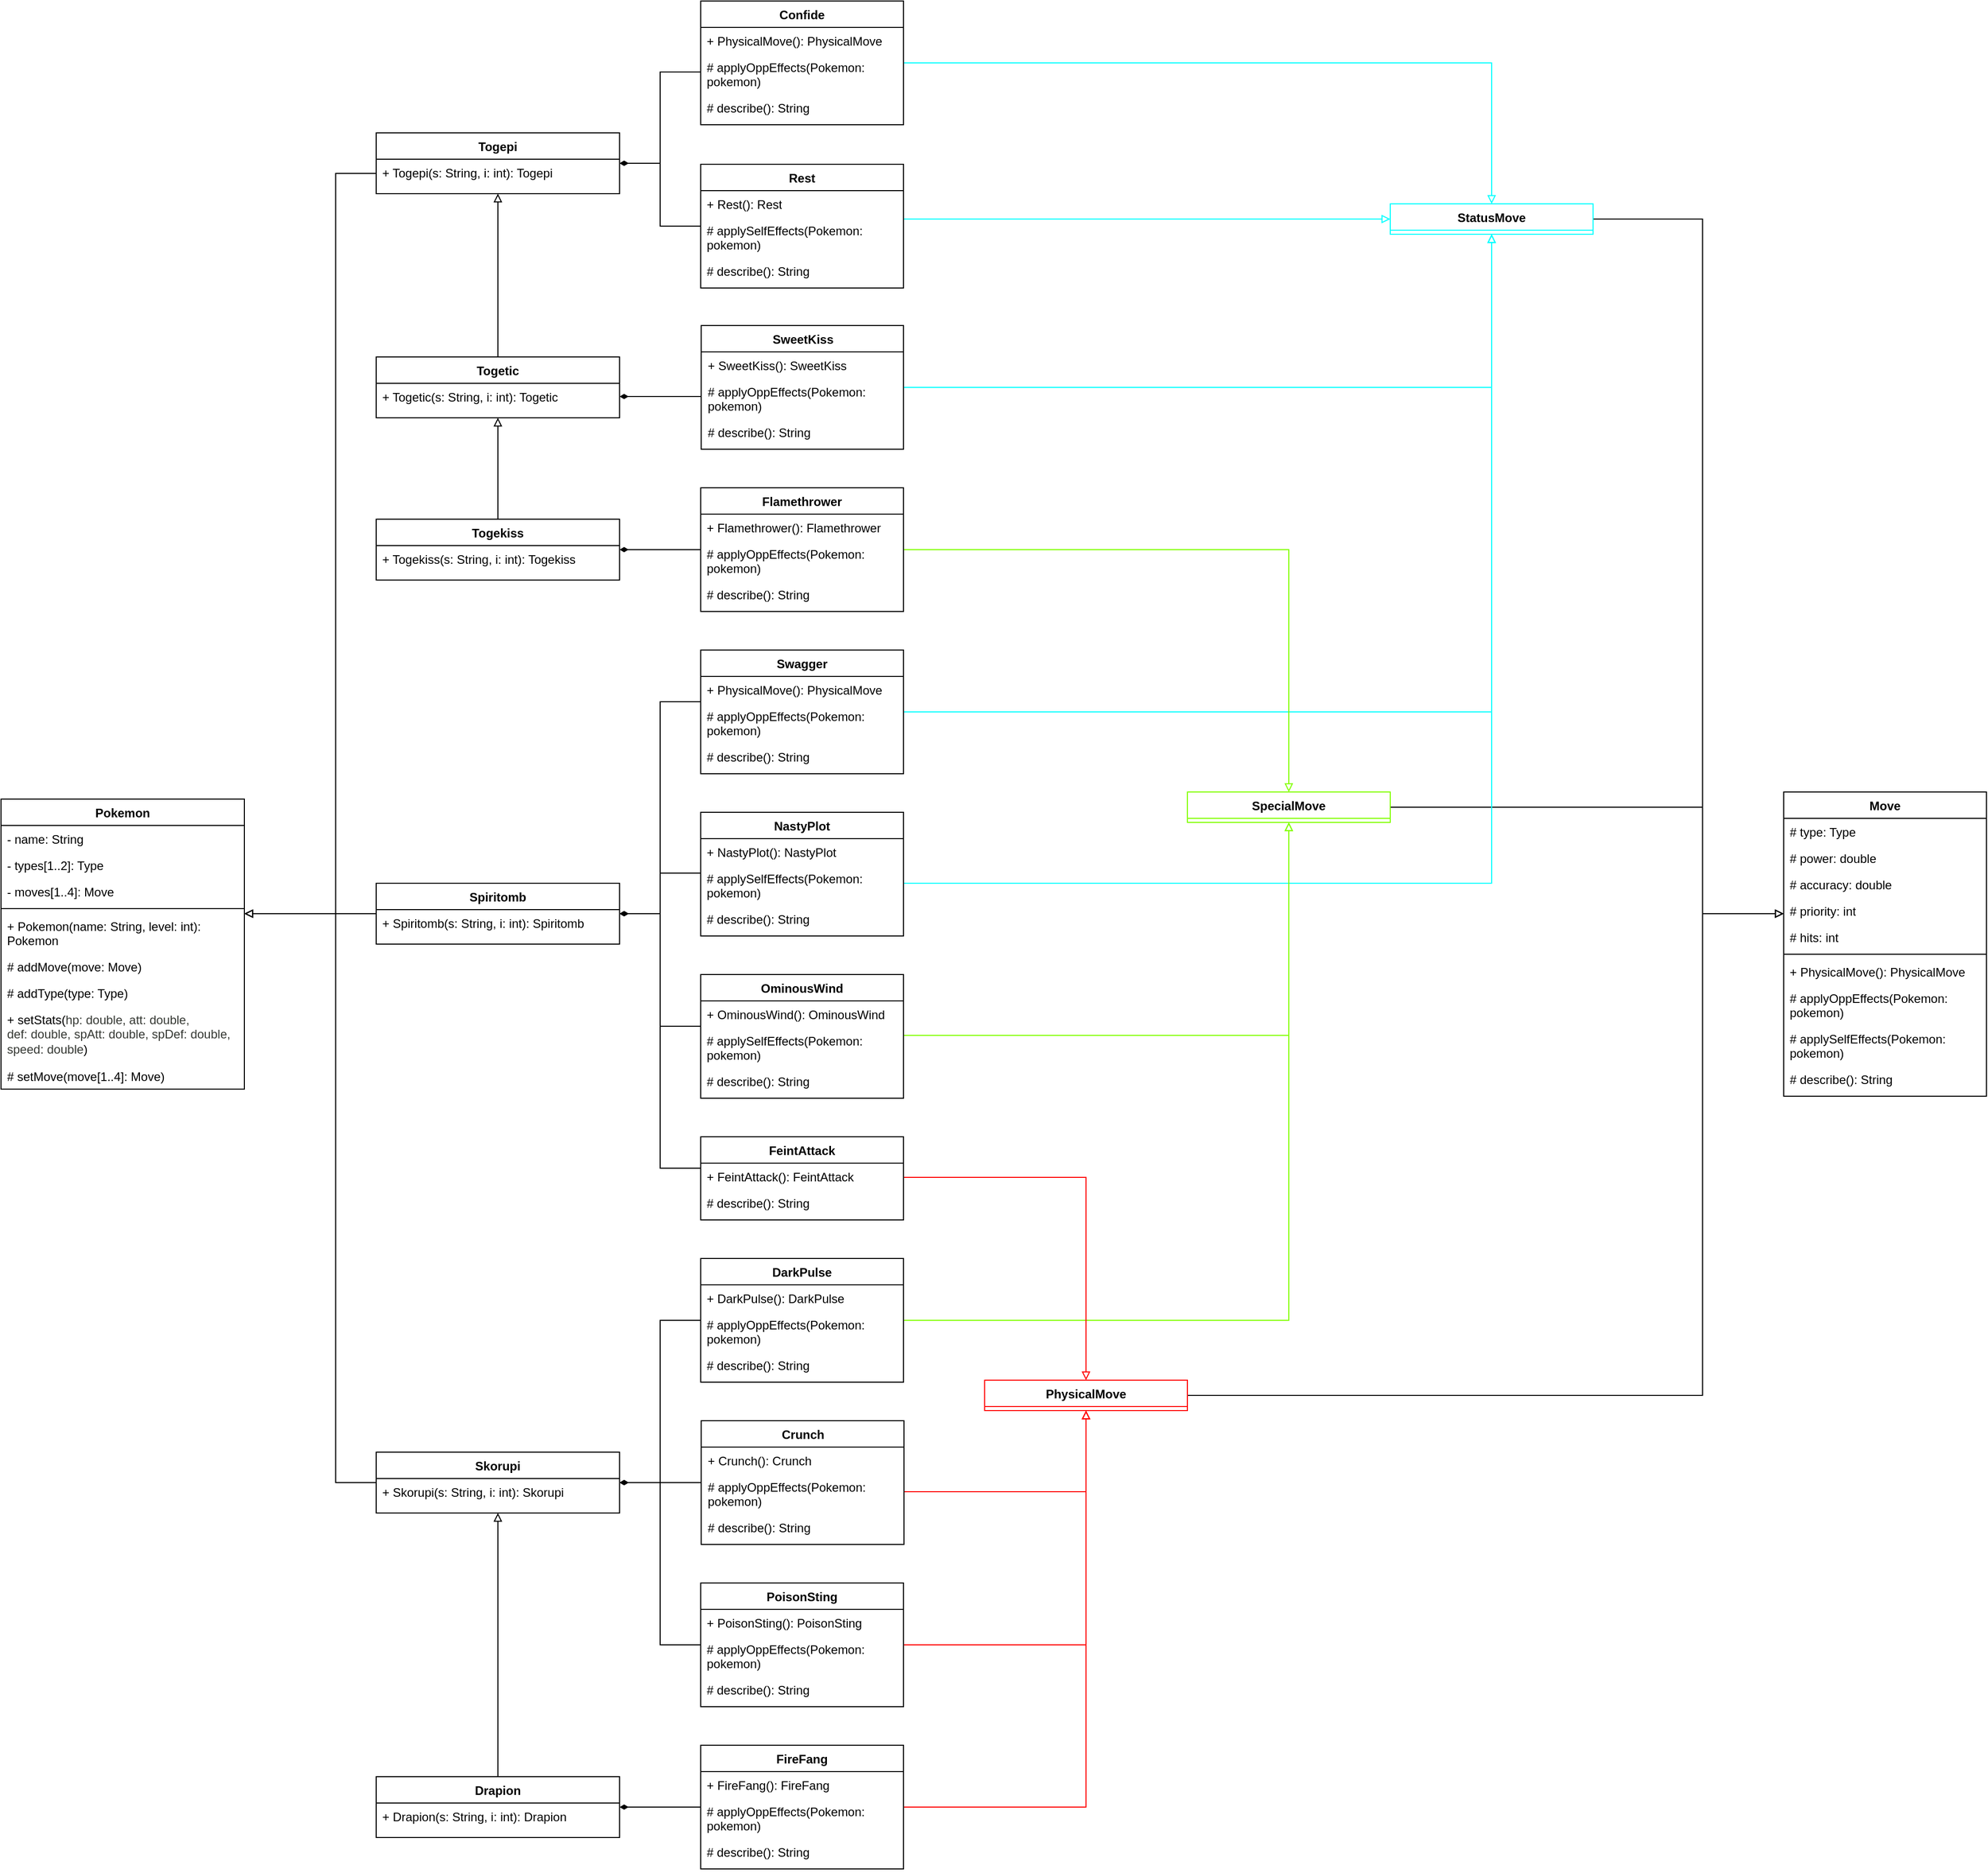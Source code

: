 <mxfile version="24.8.2">
  <diagram id="C5RBs43oDa-KdzZeNtuy" name="Page-1">
    <mxGraphModel dx="3333" dy="979" grid="0" gridSize="10" guides="1" tooltips="1" connect="1" arrows="1" fold="1" page="0" pageScale="1" pageWidth="827" pageHeight="1169" background="none" math="0" shadow="0">
      <root>
        <mxCell id="WIyWlLk6GJQsqaUBKTNV-0" />
        <mxCell id="WIyWlLk6GJQsqaUBKTNV-1" parent="WIyWlLk6GJQsqaUBKTNV-0" />
        <mxCell id="9ZKs2qVR2nAnYhg3Whve-0" value="Pokemon" style="swimlane;fontStyle=1;align=center;verticalAlign=top;childLayout=stackLayout;horizontal=1;startSize=26;horizontalStack=0;resizeParent=1;resizeParentMax=0;resizeLast=0;collapsible=1;marginBottom=0;whiteSpace=wrap;html=1;" parent="WIyWlLk6GJQsqaUBKTNV-1" vertex="1">
          <mxGeometry x="-1318" y="1047" width="240" height="286" as="geometry">
            <mxRectangle x="150" y="120" width="100" height="30" as="alternateBounds" />
          </mxGeometry>
        </mxCell>
        <mxCell id="9ZKs2qVR2nAnYhg3Whve-4" value="- name: String" style="text;strokeColor=none;fillColor=none;align=left;verticalAlign=top;spacingLeft=4;spacingRight=4;overflow=hidden;rotatable=0;points=[[0,0.5],[1,0.5]];portConstraint=eastwest;whiteSpace=wrap;html=1;" parent="9ZKs2qVR2nAnYhg3Whve-0" vertex="1">
          <mxGeometry y="26" width="240" height="26" as="geometry" />
        </mxCell>
        <mxCell id="9ZKs2qVR2nAnYhg3Whve-9" value="- types[1..2]: Type" style="text;strokeColor=none;fillColor=none;align=left;verticalAlign=top;spacingLeft=4;spacingRight=4;overflow=hidden;rotatable=0;points=[[0,0.5],[1,0.5]];portConstraint=eastwest;whiteSpace=wrap;html=1;" parent="9ZKs2qVR2nAnYhg3Whve-0" vertex="1">
          <mxGeometry y="52" width="240" height="26" as="geometry" />
        </mxCell>
        <mxCell id="9ZKs2qVR2nAnYhg3Whve-10" value="- moves[1..4]: Move" style="text;strokeColor=none;fillColor=none;align=left;verticalAlign=top;spacingLeft=4;spacingRight=4;overflow=hidden;rotatable=0;points=[[0,0.5],[1,0.5]];portConstraint=eastwest;whiteSpace=wrap;html=1;" parent="9ZKs2qVR2nAnYhg3Whve-0" vertex="1">
          <mxGeometry y="78" width="240" height="26" as="geometry" />
        </mxCell>
        <mxCell id="9ZKs2qVR2nAnYhg3Whve-2" value="" style="line;strokeWidth=1;fillColor=none;align=left;verticalAlign=middle;spacingTop=-1;spacingLeft=3;spacingRight=3;rotatable=0;labelPosition=right;points=[];portConstraint=eastwest;strokeColor=inherit;" parent="9ZKs2qVR2nAnYhg3Whve-0" vertex="1">
          <mxGeometry y="104" width="240" height="8" as="geometry" />
        </mxCell>
        <mxCell id="9ZKs2qVR2nAnYhg3Whve-3" value="+ Pokemon(name: String, level: int): Pokemon" style="text;strokeColor=none;fillColor=none;align=left;verticalAlign=top;spacingLeft=4;spacingRight=4;overflow=hidden;rotatable=0;points=[[0,0.5],[1,0.5]];portConstraint=eastwest;whiteSpace=wrap;html=1;" parent="9ZKs2qVR2nAnYhg3Whve-0" vertex="1">
          <mxGeometry y="112" width="240" height="40" as="geometry" />
        </mxCell>
        <mxCell id="9ZKs2qVR2nAnYhg3Whve-21" value="# addMove(move: Move)" style="text;strokeColor=none;fillColor=none;align=left;verticalAlign=top;spacingLeft=4;spacingRight=4;overflow=hidden;rotatable=0;points=[[0,0.5],[1,0.5]];portConstraint=eastwest;whiteSpace=wrap;html=1;" parent="9ZKs2qVR2nAnYhg3Whve-0" vertex="1">
          <mxGeometry y="152" width="240" height="26" as="geometry" />
        </mxCell>
        <mxCell id="peKbXXoSz-qY-lgi-lDG-6" value="# addType(type: Type)" style="text;strokeColor=none;fillColor=none;align=left;verticalAlign=top;spacingLeft=4;spacingRight=4;overflow=hidden;rotatable=0;points=[[0,0.5],[1,0.5]];portConstraint=eastwest;whiteSpace=wrap;html=1;" parent="9ZKs2qVR2nAnYhg3Whve-0" vertex="1">
          <mxGeometry y="178" width="240" height="26" as="geometry" />
        </mxCell>
        <mxCell id="9ZKs2qVR2nAnYhg3Whve-39" value="+ &lt;font face=&quot;Helvetica&quot;&gt;setStats(&lt;font style=&quot;font-size: 12px;&quot; color=&quot;#353833&quot;&gt;hp: double, att:&amp;nbsp;&lt;/font&gt;&lt;/font&gt;&lt;span style=&quot;color: rgb(53, 56, 51);&quot;&gt;double&lt;/span&gt;&lt;font face=&quot;Helvetica&quot;&gt;&lt;font style=&quot;font-size: 12px;&quot; color=&quot;#353833&quot;&gt;, def:&amp;nbsp;&lt;/font&gt;&lt;/font&gt;&lt;span style=&quot;color: rgb(53, 56, 51);&quot;&gt;double&lt;/span&gt;&lt;font face=&quot;Helvetica&quot;&gt;&lt;font style=&quot;font-size: 12px;&quot; color=&quot;#353833&quot;&gt;, spAtt:&amp;nbsp;&lt;/font&gt;&lt;/font&gt;&lt;span style=&quot;color: rgb(53, 56, 51);&quot;&gt;double&lt;/span&gt;&lt;font face=&quot;Helvetica&quot;&gt;&lt;font style=&quot;font-size: 12px;&quot; color=&quot;#353833&quot;&gt;, spDef:&amp;nbsp;&lt;/font&gt;&lt;/font&gt;&lt;span style=&quot;color: rgb(53, 56, 51);&quot;&gt;double&lt;/span&gt;&lt;font face=&quot;Helvetica&quot;&gt;&lt;font style=&quot;font-size: 12px;&quot; color=&quot;#353833&quot;&gt;, speed:&amp;nbsp;&lt;/font&gt;&lt;/font&gt;&lt;span style=&quot;color: rgb(53, 56, 51);&quot;&gt;double&lt;/span&gt;&lt;font face=&quot;Helvetica&quot;&gt;)&lt;/font&gt;" style="text;strokeColor=none;fillColor=none;align=left;verticalAlign=top;spacingLeft=4;spacingRight=4;overflow=hidden;rotatable=0;points=[[0,0.5],[1,0.5]];portConstraint=eastwest;whiteSpace=wrap;html=1;" parent="9ZKs2qVR2nAnYhg3Whve-0" vertex="1">
          <mxGeometry y="204" width="240" height="56" as="geometry" />
        </mxCell>
        <mxCell id="9ZKs2qVR2nAnYhg3Whve-38" value="# setMove(move[1..4]: Move)" style="text;strokeColor=none;fillColor=none;align=left;verticalAlign=top;spacingLeft=4;spacingRight=4;overflow=hidden;rotatable=0;points=[[0,0.5],[1,0.5]];portConstraint=eastwest;whiteSpace=wrap;html=1;" parent="9ZKs2qVR2nAnYhg3Whve-0" vertex="1">
          <mxGeometry y="260" width="240" height="26" as="geometry" />
        </mxCell>
        <mxCell id="Gkgt9uZ79DTPkqdwzc9i-16" style="edgeStyle=orthogonalEdgeStyle;rounded=0;orthogonalLoop=1;jettySize=auto;html=1;endArrow=block;endFill=0;" parent="WIyWlLk6GJQsqaUBKTNV-1" source="9ZKs2qVR2nAnYhg3Whve-43" target="GwyRjiEj88ndCghwQIb4-23" edge="1">
          <mxGeometry relative="1" as="geometry">
            <Array as="points">
              <mxPoint x="360" y="1635" />
              <mxPoint x="360" y="1160" />
            </Array>
          </mxGeometry>
        </mxCell>
        <mxCell id="9ZKs2qVR2nAnYhg3Whve-43" value="PhysicalMove" style="swimlane;fontStyle=1;align=center;verticalAlign=top;childLayout=stackLayout;horizontal=1;startSize=26;horizontalStack=0;resizeParent=1;resizeParentMax=0;resizeLast=0;collapsible=1;marginBottom=0;whiteSpace=wrap;html=1;strokeColor=#FF0000;" parent="WIyWlLk6GJQsqaUBKTNV-1" vertex="1">
          <mxGeometry x="-348" y="1620" width="200" height="30" as="geometry" />
        </mxCell>
        <mxCell id="Gkgt9uZ79DTPkqdwzc9i-18" style="edgeStyle=orthogonalEdgeStyle;rounded=0;orthogonalLoop=1;jettySize=auto;html=1;endArrow=block;endFill=0;" parent="WIyWlLk6GJQsqaUBKTNV-1" source="GwyRjiEj88ndCghwQIb4-1" target="GwyRjiEj88ndCghwQIb4-23" edge="1">
          <mxGeometry relative="1" as="geometry">
            <Array as="points">
              <mxPoint x="360" y="475" />
              <mxPoint x="360" y="1160" />
            </Array>
          </mxGeometry>
        </mxCell>
        <mxCell id="GwyRjiEj88ndCghwQIb4-1" value="StatusMove" style="swimlane;fontStyle=1;align=center;verticalAlign=top;childLayout=stackLayout;horizontal=1;startSize=26;horizontalStack=0;resizeParent=1;resizeParentMax=0;resizeLast=0;collapsible=1;marginBottom=0;whiteSpace=wrap;html=1;strokeColor=#00FFFF;" parent="WIyWlLk6GJQsqaUBKTNV-1" vertex="1">
          <mxGeometry x="52" y="460" width="200" height="30" as="geometry" />
        </mxCell>
        <mxCell id="Gkgt9uZ79DTPkqdwzc9i-17" style="edgeStyle=orthogonalEdgeStyle;rounded=0;orthogonalLoop=1;jettySize=auto;html=1;endArrow=block;endFill=0;" parent="WIyWlLk6GJQsqaUBKTNV-1" source="GwyRjiEj88ndCghwQIb4-12" target="GwyRjiEj88ndCghwQIb4-23" edge="1">
          <mxGeometry relative="1" as="geometry">
            <Array as="points">
              <mxPoint x="360" y="1055" />
              <mxPoint x="360" y="1160" />
            </Array>
          </mxGeometry>
        </mxCell>
        <mxCell id="GwyRjiEj88ndCghwQIb4-12" value="SpecialMove" style="swimlane;fontStyle=1;align=center;verticalAlign=top;childLayout=stackLayout;horizontal=1;startSize=26;horizontalStack=0;resizeParent=1;resizeParentMax=0;resizeLast=0;collapsible=1;marginBottom=0;whiteSpace=wrap;html=1;strokeColor=#80FF00;" parent="WIyWlLk6GJQsqaUBKTNV-1" vertex="1">
          <mxGeometry x="-148" y="1040" width="200" height="30" as="geometry" />
        </mxCell>
        <mxCell id="GwyRjiEj88ndCghwQIb4-23" value="Move" style="swimlane;fontStyle=1;align=center;verticalAlign=top;childLayout=stackLayout;horizontal=1;startSize=26;horizontalStack=0;resizeParent=1;resizeParentMax=0;resizeLast=0;collapsible=1;marginBottom=0;whiteSpace=wrap;html=1;" parent="WIyWlLk6GJQsqaUBKTNV-1" vertex="1">
          <mxGeometry x="440" y="1040" width="200" height="300" as="geometry" />
        </mxCell>
        <mxCell id="GwyRjiEj88ndCghwQIb4-24" value="# type: Type" style="text;strokeColor=none;fillColor=none;align=left;verticalAlign=top;spacingLeft=4;spacingRight=4;overflow=hidden;rotatable=0;points=[[0,0.5],[1,0.5]];portConstraint=eastwest;whiteSpace=wrap;html=1;" parent="GwyRjiEj88ndCghwQIb4-23" vertex="1">
          <mxGeometry y="26" width="200" height="26" as="geometry" />
        </mxCell>
        <mxCell id="GwyRjiEj88ndCghwQIb4-25" value="# power: double" style="text;strokeColor=none;fillColor=none;align=left;verticalAlign=top;spacingLeft=4;spacingRight=4;overflow=hidden;rotatable=0;points=[[0,0.5],[1,0.5]];portConstraint=eastwest;whiteSpace=wrap;html=1;" parent="GwyRjiEj88ndCghwQIb4-23" vertex="1">
          <mxGeometry y="52" width="200" height="26" as="geometry" />
        </mxCell>
        <mxCell id="GwyRjiEj88ndCghwQIb4-26" value="# accuracy: double" style="text;strokeColor=none;fillColor=none;align=left;verticalAlign=top;spacingLeft=4;spacingRight=4;overflow=hidden;rotatable=0;points=[[0,0.5],[1,0.5]];portConstraint=eastwest;whiteSpace=wrap;html=1;" parent="GwyRjiEj88ndCghwQIb4-23" vertex="1">
          <mxGeometry y="78" width="200" height="26" as="geometry" />
        </mxCell>
        <mxCell id="GwyRjiEj88ndCghwQIb4-27" value="# priority: int" style="text;strokeColor=none;fillColor=none;align=left;verticalAlign=top;spacingLeft=4;spacingRight=4;overflow=hidden;rotatable=0;points=[[0,0.5],[1,0.5]];portConstraint=eastwest;whiteSpace=wrap;html=1;" parent="GwyRjiEj88ndCghwQIb4-23" vertex="1">
          <mxGeometry y="104" width="200" height="26" as="geometry" />
        </mxCell>
        <mxCell id="GwyRjiEj88ndCghwQIb4-28" value="# hits: int" style="text;strokeColor=none;fillColor=none;align=left;verticalAlign=top;spacingLeft=4;spacingRight=4;overflow=hidden;rotatable=0;points=[[0,0.5],[1,0.5]];portConstraint=eastwest;whiteSpace=wrap;html=1;" parent="GwyRjiEj88ndCghwQIb4-23" vertex="1">
          <mxGeometry y="130" width="200" height="26" as="geometry" />
        </mxCell>
        <mxCell id="GwyRjiEj88ndCghwQIb4-29" value="" style="line;strokeWidth=1;fillColor=none;align=left;verticalAlign=middle;spacingTop=-1;spacingLeft=3;spacingRight=3;rotatable=0;labelPosition=right;points=[];portConstraint=eastwest;strokeColor=inherit;" parent="GwyRjiEj88ndCghwQIb4-23" vertex="1">
          <mxGeometry y="156" width="200" height="8" as="geometry" />
        </mxCell>
        <mxCell id="GwyRjiEj88ndCghwQIb4-30" value="+ PhysicalMove(): PhysicalMove" style="text;strokeColor=none;fillColor=none;align=left;verticalAlign=top;spacingLeft=4;spacingRight=4;overflow=hidden;rotatable=0;points=[[0,0.5],[1,0.5]];portConstraint=eastwest;whiteSpace=wrap;html=1;" parent="GwyRjiEj88ndCghwQIb4-23" vertex="1">
          <mxGeometry y="164" width="200" height="26" as="geometry" />
        </mxCell>
        <mxCell id="GwyRjiEj88ndCghwQIb4-31" value="# applyOppEffects(Pokemon: pokemon)" style="text;strokeColor=none;fillColor=none;align=left;verticalAlign=top;spacingLeft=4;spacingRight=4;overflow=hidden;rotatable=0;points=[[0,0.5],[1,0.5]];portConstraint=eastwest;whiteSpace=wrap;html=1;" parent="GwyRjiEj88ndCghwQIb4-23" vertex="1">
          <mxGeometry y="190" width="200" height="40" as="geometry" />
        </mxCell>
        <mxCell id="GwyRjiEj88ndCghwQIb4-32" value="# applySelfEffects(Pokemon: pokemon)" style="text;strokeColor=none;fillColor=none;align=left;verticalAlign=top;spacingLeft=4;spacingRight=4;overflow=hidden;rotatable=0;points=[[0,0.5],[1,0.5]];portConstraint=eastwest;whiteSpace=wrap;html=1;" parent="GwyRjiEj88ndCghwQIb4-23" vertex="1">
          <mxGeometry y="230" width="200" height="40" as="geometry" />
        </mxCell>
        <mxCell id="GwyRjiEj88ndCghwQIb4-33" value="# describe(): String" style="text;strokeColor=none;fillColor=none;align=left;verticalAlign=top;spacingLeft=4;spacingRight=4;overflow=hidden;rotatable=0;points=[[0,0.5],[1,0.5]];portConstraint=eastwest;whiteSpace=wrap;html=1;" parent="GwyRjiEj88ndCghwQIb4-23" vertex="1">
          <mxGeometry y="270" width="200" height="30" as="geometry" />
        </mxCell>
        <mxCell id="Gkgt9uZ79DTPkqdwzc9i-13" style="edgeStyle=orthogonalEdgeStyle;rounded=0;orthogonalLoop=1;jettySize=auto;html=1;endArrow=block;endFill=0;strokeColor=#00FFFF;" parent="WIyWlLk6GJQsqaUBKTNV-1" source="GwyRjiEj88ndCghwQIb4-34" target="GwyRjiEj88ndCghwQIb4-1" edge="1">
          <mxGeometry relative="1" as="geometry" />
        </mxCell>
        <mxCell id="GwyRjiEj88ndCghwQIb4-34" value="Confide" style="swimlane;fontStyle=1;align=center;verticalAlign=top;childLayout=stackLayout;horizontal=1;startSize=26;horizontalStack=0;resizeParent=1;resizeParentMax=0;resizeLast=0;collapsible=1;marginBottom=0;whiteSpace=wrap;html=1;" parent="WIyWlLk6GJQsqaUBKTNV-1" vertex="1">
          <mxGeometry x="-628" y="260" width="200" height="122" as="geometry" />
        </mxCell>
        <mxCell id="peKbXXoSz-qY-lgi-lDG-16" value="+ PhysicalMove(): PhysicalMove" style="text;strokeColor=none;fillColor=none;align=left;verticalAlign=top;spacingLeft=4;spacingRight=4;overflow=hidden;rotatable=0;points=[[0,0.5],[1,0.5]];portConstraint=eastwest;whiteSpace=wrap;html=1;" parent="GwyRjiEj88ndCghwQIb4-34" vertex="1">
          <mxGeometry y="26" width="200" height="26" as="geometry" />
        </mxCell>
        <mxCell id="peKbXXoSz-qY-lgi-lDG-17" value="# applyOppEffects(Pokemon: pokemon)" style="text;strokeColor=none;fillColor=none;align=left;verticalAlign=top;spacingLeft=4;spacingRight=4;overflow=hidden;rotatable=0;points=[[0,0.5],[1,0.5]];portConstraint=eastwest;whiteSpace=wrap;html=1;" parent="GwyRjiEj88ndCghwQIb4-34" vertex="1">
          <mxGeometry y="52" width="200" height="40" as="geometry" />
        </mxCell>
        <mxCell id="peKbXXoSz-qY-lgi-lDG-18" value="# describe(): String" style="text;strokeColor=none;fillColor=none;align=left;verticalAlign=top;spacingLeft=4;spacingRight=4;overflow=hidden;rotatable=0;points=[[0,0.5],[1,0.5]];portConstraint=eastwest;whiteSpace=wrap;html=1;" parent="GwyRjiEj88ndCghwQIb4-34" vertex="1">
          <mxGeometry y="92" width="200" height="30" as="geometry" />
        </mxCell>
        <mxCell id="GwyRjiEj88ndCghwQIb4-52" style="edgeStyle=orthogonalEdgeStyle;rounded=0;orthogonalLoop=1;jettySize=auto;html=1;entryX=0.5;entryY=1;entryDx=0;entryDy=0;endArrow=block;endFill=0;strokeColor=#00FFFF;" parent="WIyWlLk6GJQsqaUBKTNV-1" source="GwyRjiEj88ndCghwQIb4-35" target="GwyRjiEj88ndCghwQIb4-1" edge="1">
          <mxGeometry relative="1" as="geometry">
            <Array as="points">
              <mxPoint x="152" y="1130" />
            </Array>
          </mxGeometry>
        </mxCell>
        <mxCell id="GwyRjiEj88ndCghwQIb4-35" value="NastyPlot" style="swimlane;fontStyle=1;align=center;verticalAlign=top;childLayout=stackLayout;horizontal=1;startSize=26;horizontalStack=0;resizeParent=1;resizeParentMax=0;resizeLast=0;collapsible=1;marginBottom=0;whiteSpace=wrap;html=1;" parent="WIyWlLk6GJQsqaUBKTNV-1" vertex="1">
          <mxGeometry x="-628" y="1060" width="200" height="122" as="geometry" />
        </mxCell>
        <mxCell id="peKbXXoSz-qY-lgi-lDG-10" value="+ NastyPlot(): NastyPlot" style="text;strokeColor=none;fillColor=none;align=left;verticalAlign=top;spacingLeft=4;spacingRight=4;overflow=hidden;rotatable=0;points=[[0,0.5],[1,0.5]];portConstraint=eastwest;whiteSpace=wrap;html=1;" parent="GwyRjiEj88ndCghwQIb4-35" vertex="1">
          <mxGeometry y="26" width="200" height="26" as="geometry" />
        </mxCell>
        <mxCell id="peKbXXoSz-qY-lgi-lDG-11" value="# applySelfEffects(Pokemon: pokemon)" style="text;strokeColor=none;fillColor=none;align=left;verticalAlign=top;spacingLeft=4;spacingRight=4;overflow=hidden;rotatable=0;points=[[0,0.5],[1,0.5]];portConstraint=eastwest;whiteSpace=wrap;html=1;" parent="GwyRjiEj88ndCghwQIb4-35" vertex="1">
          <mxGeometry y="52" width="200" height="40" as="geometry" />
        </mxCell>
        <mxCell id="peKbXXoSz-qY-lgi-lDG-12" value="# describe(): String" style="text;strokeColor=none;fillColor=none;align=left;verticalAlign=top;spacingLeft=4;spacingRight=4;overflow=hidden;rotatable=0;points=[[0,0.5],[1,0.5]];portConstraint=eastwest;whiteSpace=wrap;html=1;" parent="GwyRjiEj88ndCghwQIb4-35" vertex="1">
          <mxGeometry y="92" width="200" height="30" as="geometry" />
        </mxCell>
        <mxCell id="GwyRjiEj88ndCghwQIb4-53" style="edgeStyle=orthogonalEdgeStyle;rounded=0;orthogonalLoop=1;jettySize=auto;html=1;endArrow=block;endFill=0;strokeColor=#00FFFF;" parent="WIyWlLk6GJQsqaUBKTNV-1" source="GwyRjiEj88ndCghwQIb4-36" target="GwyRjiEj88ndCghwQIb4-1" edge="1">
          <mxGeometry relative="1" as="geometry">
            <Array as="points">
              <mxPoint x="-308" y="475" />
              <mxPoint x="-308" y="475" />
            </Array>
          </mxGeometry>
        </mxCell>
        <mxCell id="GwyRjiEj88ndCghwQIb4-36" value="Rest" style="swimlane;fontStyle=1;align=center;verticalAlign=top;childLayout=stackLayout;horizontal=1;startSize=26;horizontalStack=0;resizeParent=1;resizeParentMax=0;resizeLast=0;collapsible=1;marginBottom=0;whiteSpace=wrap;html=1;" parent="WIyWlLk6GJQsqaUBKTNV-1" vertex="1">
          <mxGeometry x="-628" y="421" width="200" height="122" as="geometry" />
        </mxCell>
        <mxCell id="peKbXXoSz-qY-lgi-lDG-13" value="+ Rest(): Rest" style="text;strokeColor=none;fillColor=none;align=left;verticalAlign=top;spacingLeft=4;spacingRight=4;overflow=hidden;rotatable=0;points=[[0,0.5],[1,0.5]];portConstraint=eastwest;whiteSpace=wrap;html=1;" parent="GwyRjiEj88ndCghwQIb4-36" vertex="1">
          <mxGeometry y="26" width="200" height="26" as="geometry" />
        </mxCell>
        <mxCell id="peKbXXoSz-qY-lgi-lDG-14" value="# applySelfEffects(Pokemon: pokemon)" style="text;strokeColor=none;fillColor=none;align=left;verticalAlign=top;spacingLeft=4;spacingRight=4;overflow=hidden;rotatable=0;points=[[0,0.5],[1,0.5]];portConstraint=eastwest;whiteSpace=wrap;html=1;" parent="GwyRjiEj88ndCghwQIb4-36" vertex="1">
          <mxGeometry y="52" width="200" height="40" as="geometry" />
        </mxCell>
        <mxCell id="peKbXXoSz-qY-lgi-lDG-15" value="# describe(): String" style="text;strokeColor=none;fillColor=none;align=left;verticalAlign=top;spacingLeft=4;spacingRight=4;overflow=hidden;rotatable=0;points=[[0,0.5],[1,0.5]];portConstraint=eastwest;whiteSpace=wrap;html=1;" parent="GwyRjiEj88ndCghwQIb4-36" vertex="1">
          <mxGeometry y="92" width="200" height="30" as="geometry" />
        </mxCell>
        <mxCell id="Gkgt9uZ79DTPkqdwzc9i-15" style="edgeStyle=orthogonalEdgeStyle;rounded=0;orthogonalLoop=1;jettySize=auto;html=1;endArrow=block;endFill=0;strokeColor=#00FFFF;" parent="WIyWlLk6GJQsqaUBKTNV-1" source="GwyRjiEj88ndCghwQIb4-37" target="GwyRjiEj88ndCghwQIb4-1" edge="1">
          <mxGeometry relative="1" as="geometry" />
        </mxCell>
        <mxCell id="GwyRjiEj88ndCghwQIb4-37" value="Swagger" style="swimlane;fontStyle=1;align=center;verticalAlign=top;childLayout=stackLayout;horizontal=1;startSize=26;horizontalStack=0;resizeParent=1;resizeParentMax=0;resizeLast=0;collapsible=1;marginBottom=0;whiteSpace=wrap;html=1;" parent="WIyWlLk6GJQsqaUBKTNV-1" vertex="1">
          <mxGeometry x="-628" y="900" width="200" height="122" as="geometry" />
        </mxCell>
        <mxCell id="peKbXXoSz-qY-lgi-lDG-19" value="+ PhysicalMove(): PhysicalMove" style="text;strokeColor=none;fillColor=none;align=left;verticalAlign=top;spacingLeft=4;spacingRight=4;overflow=hidden;rotatable=0;points=[[0,0.5],[1,0.5]];portConstraint=eastwest;whiteSpace=wrap;html=1;" parent="GwyRjiEj88ndCghwQIb4-37" vertex="1">
          <mxGeometry y="26" width="200" height="26" as="geometry" />
        </mxCell>
        <mxCell id="peKbXXoSz-qY-lgi-lDG-20" value="# applyOppEffects(Pokemon: pokemon)" style="text;strokeColor=none;fillColor=none;align=left;verticalAlign=top;spacingLeft=4;spacingRight=4;overflow=hidden;rotatable=0;points=[[0,0.5],[1,0.5]];portConstraint=eastwest;whiteSpace=wrap;html=1;" parent="GwyRjiEj88ndCghwQIb4-37" vertex="1">
          <mxGeometry y="52" width="200" height="40" as="geometry" />
        </mxCell>
        <mxCell id="peKbXXoSz-qY-lgi-lDG-21" value="# describe(): String" style="text;strokeColor=none;fillColor=none;align=left;verticalAlign=top;spacingLeft=4;spacingRight=4;overflow=hidden;rotatable=0;points=[[0,0.5],[1,0.5]];portConstraint=eastwest;whiteSpace=wrap;html=1;" parent="GwyRjiEj88ndCghwQIb4-37" vertex="1">
          <mxGeometry y="92" width="200" height="30" as="geometry" />
        </mxCell>
        <mxCell id="Gkgt9uZ79DTPkqdwzc9i-2" style="edgeStyle=orthogonalEdgeStyle;rounded=0;orthogonalLoop=1;jettySize=auto;html=1;endArrow=block;endFill=0;strokeColor=#00FFFF;" parent="WIyWlLk6GJQsqaUBKTNV-1" source="GwyRjiEj88ndCghwQIb4-38" target="GwyRjiEj88ndCghwQIb4-1" edge="1">
          <mxGeometry relative="1" as="geometry" />
        </mxCell>
        <mxCell id="GwyRjiEj88ndCghwQIb4-38" value="SweetKiss" style="swimlane;fontStyle=1;align=center;verticalAlign=top;childLayout=stackLayout;horizontal=1;startSize=26;horizontalStack=0;resizeParent=1;resizeParentMax=0;resizeLast=0;collapsible=1;marginBottom=0;whiteSpace=wrap;html=1;" parent="WIyWlLk6GJQsqaUBKTNV-1" vertex="1">
          <mxGeometry x="-627.5" y="580" width="199.5" height="122" as="geometry" />
        </mxCell>
        <mxCell id="peKbXXoSz-qY-lgi-lDG-7" value="+ SweetKiss(): SweetKiss" style="text;strokeColor=none;fillColor=none;align=left;verticalAlign=top;spacingLeft=4;spacingRight=4;overflow=hidden;rotatable=0;points=[[0,0.5],[1,0.5]];portConstraint=eastwest;whiteSpace=wrap;html=1;" parent="GwyRjiEj88ndCghwQIb4-38" vertex="1">
          <mxGeometry y="26" width="199.5" height="26" as="geometry" />
        </mxCell>
        <mxCell id="peKbXXoSz-qY-lgi-lDG-8" value="# applyOppEffects(Pokemon: pokemon)" style="text;strokeColor=none;fillColor=none;align=left;verticalAlign=top;spacingLeft=4;spacingRight=4;overflow=hidden;rotatable=0;points=[[0,0.5],[1,0.5]];portConstraint=eastwest;whiteSpace=wrap;html=1;" parent="GwyRjiEj88ndCghwQIb4-38" vertex="1">
          <mxGeometry y="52" width="199.5" height="40" as="geometry" />
        </mxCell>
        <mxCell id="peKbXXoSz-qY-lgi-lDG-9" value="# describe(): String" style="text;strokeColor=none;fillColor=none;align=left;verticalAlign=top;spacingLeft=4;spacingRight=4;overflow=hidden;rotatable=0;points=[[0,0.5],[1,0.5]];portConstraint=eastwest;whiteSpace=wrap;html=1;" parent="GwyRjiEj88ndCghwQIb4-38" vertex="1">
          <mxGeometry y="92" width="199.5" height="30" as="geometry" />
        </mxCell>
        <mxCell id="GwyRjiEj88ndCghwQIb4-47" style="edgeStyle=orthogonalEdgeStyle;rounded=0;orthogonalLoop=1;jettySize=auto;html=1;endArrow=block;endFill=0;strokeColor=#80FF00;" parent="WIyWlLk6GJQsqaUBKTNV-1" source="GwyRjiEj88ndCghwQIb4-39" target="GwyRjiEj88ndCghwQIb4-12" edge="1">
          <mxGeometry relative="1" as="geometry">
            <Array as="points">
              <mxPoint x="-48" y="1561" />
            </Array>
          </mxGeometry>
        </mxCell>
        <mxCell id="GwyRjiEj88ndCghwQIb4-39" value="DarkPulse" style="swimlane;fontStyle=1;align=center;verticalAlign=top;childLayout=stackLayout;horizontal=1;startSize=26;horizontalStack=0;resizeParent=1;resizeParentMax=0;resizeLast=0;collapsible=1;marginBottom=0;whiteSpace=wrap;html=1;" parent="WIyWlLk6GJQsqaUBKTNV-1" vertex="1">
          <mxGeometry x="-628" y="1500" width="200" height="122" as="geometry" />
        </mxCell>
        <mxCell id="peKbXXoSz-qY-lgi-lDG-25" value="+ DarkPulse(): DarkPulse" style="text;strokeColor=none;fillColor=none;align=left;verticalAlign=top;spacingLeft=4;spacingRight=4;overflow=hidden;rotatable=0;points=[[0,0.5],[1,0.5]];portConstraint=eastwest;whiteSpace=wrap;html=1;" parent="GwyRjiEj88ndCghwQIb4-39" vertex="1">
          <mxGeometry y="26" width="200" height="26" as="geometry" />
        </mxCell>
        <mxCell id="peKbXXoSz-qY-lgi-lDG-26" value="# applyOppEffects(Pokemon: pokemon)" style="text;strokeColor=none;fillColor=none;align=left;verticalAlign=top;spacingLeft=4;spacingRight=4;overflow=hidden;rotatable=0;points=[[0,0.5],[1,0.5]];portConstraint=eastwest;whiteSpace=wrap;html=1;" parent="GwyRjiEj88ndCghwQIb4-39" vertex="1">
          <mxGeometry y="52" width="200" height="40" as="geometry" />
        </mxCell>
        <mxCell id="peKbXXoSz-qY-lgi-lDG-27" value="# describe(): String" style="text;strokeColor=none;fillColor=none;align=left;verticalAlign=top;spacingLeft=4;spacingRight=4;overflow=hidden;rotatable=0;points=[[0,0.5],[1,0.5]];portConstraint=eastwest;whiteSpace=wrap;html=1;" parent="GwyRjiEj88ndCghwQIb4-39" vertex="1">
          <mxGeometry y="92" width="200" height="30" as="geometry" />
        </mxCell>
        <mxCell id="GwyRjiEj88ndCghwQIb4-46" style="edgeStyle=orthogonalEdgeStyle;rounded=0;orthogonalLoop=1;jettySize=auto;html=1;endArrow=block;endFill=0;strokeColor=#80FF00;" parent="WIyWlLk6GJQsqaUBKTNV-1" source="GwyRjiEj88ndCghwQIb4-40" target="GwyRjiEj88ndCghwQIb4-12" edge="1">
          <mxGeometry relative="1" as="geometry">
            <Array as="points">
              <mxPoint x="-48" y="801" />
            </Array>
          </mxGeometry>
        </mxCell>
        <mxCell id="GwyRjiEj88ndCghwQIb4-40" value="Flamethrower" style="swimlane;fontStyle=1;align=center;verticalAlign=top;childLayout=stackLayout;horizontal=1;startSize=26;horizontalStack=0;resizeParent=1;resizeParentMax=0;resizeLast=0;collapsible=1;marginBottom=0;whiteSpace=wrap;html=1;" parent="WIyWlLk6GJQsqaUBKTNV-1" vertex="1">
          <mxGeometry x="-628" y="740" width="200" height="122" as="geometry" />
        </mxCell>
        <mxCell id="peKbXXoSz-qY-lgi-lDG-28" value="+ Flamethrower(): Flamethrower" style="text;strokeColor=none;fillColor=none;align=left;verticalAlign=top;spacingLeft=4;spacingRight=4;overflow=hidden;rotatable=0;points=[[0,0.5],[1,0.5]];portConstraint=eastwest;whiteSpace=wrap;html=1;" parent="GwyRjiEj88ndCghwQIb4-40" vertex="1">
          <mxGeometry y="26" width="200" height="26" as="geometry" />
        </mxCell>
        <mxCell id="peKbXXoSz-qY-lgi-lDG-30" value="# applyOppEffects(Pokemon: pokemon)" style="text;strokeColor=none;fillColor=none;align=left;verticalAlign=top;spacingLeft=4;spacingRight=4;overflow=hidden;rotatable=0;points=[[0,0.5],[1,0.5]];portConstraint=eastwest;whiteSpace=wrap;html=1;" parent="GwyRjiEj88ndCghwQIb4-40" vertex="1">
          <mxGeometry y="52" width="200" height="40" as="geometry" />
        </mxCell>
        <mxCell id="peKbXXoSz-qY-lgi-lDG-29" value="# describe(): String" style="text;strokeColor=none;fillColor=none;align=left;verticalAlign=top;spacingLeft=4;spacingRight=4;overflow=hidden;rotatable=0;points=[[0,0.5],[1,0.5]];portConstraint=eastwest;whiteSpace=wrap;html=1;" parent="GwyRjiEj88ndCghwQIb4-40" vertex="1">
          <mxGeometry y="92" width="200" height="30" as="geometry" />
        </mxCell>
        <mxCell id="GwyRjiEj88ndCghwQIb4-48" style="edgeStyle=orthogonalEdgeStyle;rounded=0;orthogonalLoop=1;jettySize=auto;html=1;endArrow=block;endFill=0;entryX=0.5;entryY=1;entryDx=0;entryDy=0;strokeColor=#80FF00;" parent="WIyWlLk6GJQsqaUBKTNV-1" source="GwyRjiEj88ndCghwQIb4-41" target="GwyRjiEj88ndCghwQIb4-12" edge="1">
          <mxGeometry relative="1" as="geometry">
            <mxPoint x="2252" y="507" as="targetPoint" />
            <Array as="points">
              <mxPoint x="-48" y="1280" />
            </Array>
          </mxGeometry>
        </mxCell>
        <mxCell id="GwyRjiEj88ndCghwQIb4-41" value="OminousWind" style="swimlane;fontStyle=1;align=center;verticalAlign=top;childLayout=stackLayout;horizontal=1;startSize=26;horizontalStack=0;resizeParent=1;resizeParentMax=0;resizeLast=0;collapsible=1;marginBottom=0;whiteSpace=wrap;html=1;" parent="WIyWlLk6GJQsqaUBKTNV-1" vertex="1">
          <mxGeometry x="-628" y="1220" width="200" height="122" as="geometry" />
        </mxCell>
        <mxCell id="peKbXXoSz-qY-lgi-lDG-31" value="+ OminousWind(): OminousWind" style="text;strokeColor=none;fillColor=none;align=left;verticalAlign=top;spacingLeft=4;spacingRight=4;overflow=hidden;rotatable=0;points=[[0,0.5],[1,0.5]];portConstraint=eastwest;whiteSpace=wrap;html=1;" parent="GwyRjiEj88ndCghwQIb4-41" vertex="1">
          <mxGeometry y="26" width="200" height="26" as="geometry" />
        </mxCell>
        <mxCell id="peKbXXoSz-qY-lgi-lDG-32" value="# applySelfEffects(Pokemon: pokemon)" style="text;strokeColor=none;fillColor=none;align=left;verticalAlign=top;spacingLeft=4;spacingRight=4;overflow=hidden;rotatable=0;points=[[0,0.5],[1,0.5]];portConstraint=eastwest;whiteSpace=wrap;html=1;" parent="GwyRjiEj88ndCghwQIb4-41" vertex="1">
          <mxGeometry y="52" width="200" height="40" as="geometry" />
        </mxCell>
        <mxCell id="peKbXXoSz-qY-lgi-lDG-33" value="# describe(): String" style="text;strokeColor=none;fillColor=none;align=left;verticalAlign=top;spacingLeft=4;spacingRight=4;overflow=hidden;rotatable=0;points=[[0,0.5],[1,0.5]];portConstraint=eastwest;whiteSpace=wrap;html=1;" parent="GwyRjiEj88ndCghwQIb4-41" vertex="1">
          <mxGeometry y="92" width="200" height="30" as="geometry" />
        </mxCell>
        <mxCell id="GwyRjiEj88ndCghwQIb4-54" style="edgeStyle=orthogonalEdgeStyle;rounded=0;orthogonalLoop=1;jettySize=auto;html=1;endArrow=block;endFill=0;strokeColor=#FF0000;" parent="WIyWlLk6GJQsqaUBKTNV-1" source="GwyRjiEj88ndCghwQIb4-42" target="9ZKs2qVR2nAnYhg3Whve-43" edge="1">
          <mxGeometry relative="1" as="geometry">
            <Array as="points">
              <mxPoint x="-248" y="1730" />
            </Array>
          </mxGeometry>
        </mxCell>
        <mxCell id="GwyRjiEj88ndCghwQIb4-42" value="Crunch" style="swimlane;fontStyle=1;align=center;verticalAlign=top;childLayout=stackLayout;horizontal=1;startSize=26;horizontalStack=0;resizeParent=1;resizeParentMax=0;resizeLast=0;collapsible=1;marginBottom=0;whiteSpace=wrap;html=1;" parent="WIyWlLk6GJQsqaUBKTNV-1" vertex="1">
          <mxGeometry x="-627.5" y="1660" width="200" height="122" as="geometry" />
        </mxCell>
        <mxCell id="peKbXXoSz-qY-lgi-lDG-40" value="+ Crunch(): Crunch" style="text;strokeColor=none;fillColor=none;align=left;verticalAlign=top;spacingLeft=4;spacingRight=4;overflow=hidden;rotatable=0;points=[[0,0.5],[1,0.5]];portConstraint=eastwest;whiteSpace=wrap;html=1;" parent="GwyRjiEj88ndCghwQIb4-42" vertex="1">
          <mxGeometry y="26" width="200" height="26" as="geometry" />
        </mxCell>
        <mxCell id="peKbXXoSz-qY-lgi-lDG-41" value="# applyOppEffects(Pokemon: pokemon)" style="text;strokeColor=none;fillColor=none;align=left;verticalAlign=top;spacingLeft=4;spacingRight=4;overflow=hidden;rotatable=0;points=[[0,0.5],[1,0.5]];portConstraint=eastwest;whiteSpace=wrap;html=1;" parent="GwyRjiEj88ndCghwQIb4-42" vertex="1">
          <mxGeometry y="52" width="200" height="40" as="geometry" />
        </mxCell>
        <mxCell id="peKbXXoSz-qY-lgi-lDG-42" value="# describe(): String" style="text;strokeColor=none;fillColor=none;align=left;verticalAlign=top;spacingLeft=4;spacingRight=4;overflow=hidden;rotatable=0;points=[[0,0.5],[1,0.5]];portConstraint=eastwest;whiteSpace=wrap;html=1;" parent="GwyRjiEj88ndCghwQIb4-42" vertex="1">
          <mxGeometry y="92" width="200" height="30" as="geometry" />
        </mxCell>
        <mxCell id="GwyRjiEj88ndCghwQIb4-55" style="edgeStyle=orthogonalEdgeStyle;rounded=0;orthogonalLoop=1;jettySize=auto;html=1;endArrow=block;endFill=0;strokeColor=#FF0000;" parent="WIyWlLk6GJQsqaUBKTNV-1" source="GwyRjiEj88ndCghwQIb4-43" target="9ZKs2qVR2nAnYhg3Whve-43" edge="1">
          <mxGeometry relative="1" as="geometry">
            <Array as="points">
              <mxPoint x="-248" y="1420" />
            </Array>
          </mxGeometry>
        </mxCell>
        <mxCell id="GwyRjiEj88ndCghwQIb4-43" value="FeintAttack" style="swimlane;fontStyle=1;align=center;verticalAlign=top;childLayout=stackLayout;horizontal=1;startSize=26;horizontalStack=0;resizeParent=1;resizeParentMax=0;resizeLast=0;collapsible=1;marginBottom=0;whiteSpace=wrap;html=1;" parent="WIyWlLk6GJQsqaUBKTNV-1" vertex="1">
          <mxGeometry x="-628" y="1380" width="200" height="82" as="geometry" />
        </mxCell>
        <mxCell id="peKbXXoSz-qY-lgi-lDG-45" value="+ FeintAttack(): FeintAttack" style="text;strokeColor=none;fillColor=none;align=left;verticalAlign=top;spacingLeft=4;spacingRight=4;overflow=hidden;rotatable=0;points=[[0,0.5],[1,0.5]];portConstraint=eastwest;whiteSpace=wrap;html=1;" parent="GwyRjiEj88ndCghwQIb4-43" vertex="1">
          <mxGeometry y="26" width="200" height="26" as="geometry" />
        </mxCell>
        <mxCell id="peKbXXoSz-qY-lgi-lDG-46" value="# describe(): String" style="text;strokeColor=none;fillColor=none;align=left;verticalAlign=top;spacingLeft=4;spacingRight=4;overflow=hidden;rotatable=0;points=[[0,0.5],[1,0.5]];portConstraint=eastwest;whiteSpace=wrap;html=1;" parent="GwyRjiEj88ndCghwQIb4-43" vertex="1">
          <mxGeometry y="52" width="200" height="30" as="geometry" />
        </mxCell>
        <mxCell id="GwyRjiEj88ndCghwQIb4-56" style="edgeStyle=orthogonalEdgeStyle;rounded=0;orthogonalLoop=1;jettySize=auto;html=1;entryX=0.5;entryY=1;entryDx=0;entryDy=0;endArrow=block;endFill=0;strokeColor=#FF0000;" parent="WIyWlLk6GJQsqaUBKTNV-1" source="GwyRjiEj88ndCghwQIb4-44" target="9ZKs2qVR2nAnYhg3Whve-43" edge="1">
          <mxGeometry relative="1" as="geometry">
            <Array as="points">
              <mxPoint x="-248" y="2041" />
            </Array>
          </mxGeometry>
        </mxCell>
        <mxCell id="GwyRjiEj88ndCghwQIb4-44" value="FireFang" style="swimlane;fontStyle=1;align=center;verticalAlign=top;childLayout=stackLayout;horizontal=1;startSize=26;horizontalStack=0;resizeParent=1;resizeParentMax=0;resizeLast=0;collapsible=1;marginBottom=0;whiteSpace=wrap;html=1;" parent="WIyWlLk6GJQsqaUBKTNV-1" vertex="1">
          <mxGeometry x="-628" y="1980" width="200" height="122" as="geometry" />
        </mxCell>
        <mxCell id="peKbXXoSz-qY-lgi-lDG-37" value="+ FireFang(): FireFang" style="text;strokeColor=none;fillColor=none;align=left;verticalAlign=top;spacingLeft=4;spacingRight=4;overflow=hidden;rotatable=0;points=[[0,0.5],[1,0.5]];portConstraint=eastwest;whiteSpace=wrap;html=1;" parent="GwyRjiEj88ndCghwQIb4-44" vertex="1">
          <mxGeometry y="26" width="200" height="26" as="geometry" />
        </mxCell>
        <mxCell id="peKbXXoSz-qY-lgi-lDG-38" value="# applyOppEffects(Pokemon: pokemon)" style="text;strokeColor=none;fillColor=none;align=left;verticalAlign=top;spacingLeft=4;spacingRight=4;overflow=hidden;rotatable=0;points=[[0,0.5],[1,0.5]];portConstraint=eastwest;whiteSpace=wrap;html=1;" parent="GwyRjiEj88ndCghwQIb4-44" vertex="1">
          <mxGeometry y="52" width="200" height="40" as="geometry" />
        </mxCell>
        <mxCell id="peKbXXoSz-qY-lgi-lDG-39" value="# describe(): String" style="text;strokeColor=none;fillColor=none;align=left;verticalAlign=top;spacingLeft=4;spacingRight=4;overflow=hidden;rotatable=0;points=[[0,0.5],[1,0.5]];portConstraint=eastwest;whiteSpace=wrap;html=1;" parent="GwyRjiEj88ndCghwQIb4-44" vertex="1">
          <mxGeometry y="92" width="200" height="30" as="geometry" />
        </mxCell>
        <mxCell id="GwyRjiEj88ndCghwQIb4-57" style="edgeStyle=orthogonalEdgeStyle;rounded=0;orthogonalLoop=1;jettySize=auto;html=1;endArrow=block;endFill=0;strokeColor=#FF0000;" parent="WIyWlLk6GJQsqaUBKTNV-1" source="GwyRjiEj88ndCghwQIb4-45" target="9ZKs2qVR2nAnYhg3Whve-43" edge="1">
          <mxGeometry relative="1" as="geometry">
            <Array as="points">
              <mxPoint x="-248" y="1881" />
            </Array>
          </mxGeometry>
        </mxCell>
        <mxCell id="GwyRjiEj88ndCghwQIb4-45" value="PoisonSting" style="swimlane;fontStyle=1;align=center;verticalAlign=top;childLayout=stackLayout;horizontal=1;startSize=26;horizontalStack=0;resizeParent=1;resizeParentMax=0;resizeLast=0;collapsible=1;marginBottom=0;whiteSpace=wrap;html=1;" parent="WIyWlLk6GJQsqaUBKTNV-1" vertex="1">
          <mxGeometry x="-628" y="1820" width="200" height="122" as="geometry" />
        </mxCell>
        <mxCell id="peKbXXoSz-qY-lgi-lDG-34" value="+ PoisonSting(): PoisonSting" style="text;strokeColor=none;fillColor=none;align=left;verticalAlign=top;spacingLeft=4;spacingRight=4;overflow=hidden;rotatable=0;points=[[0,0.5],[1,0.5]];portConstraint=eastwest;whiteSpace=wrap;html=1;" parent="GwyRjiEj88ndCghwQIb4-45" vertex="1">
          <mxGeometry y="26" width="200" height="26" as="geometry" />
        </mxCell>
        <mxCell id="peKbXXoSz-qY-lgi-lDG-35" value="# applyOppEffects(Pokemon: pokemon)" style="text;strokeColor=none;fillColor=none;align=left;verticalAlign=top;spacingLeft=4;spacingRight=4;overflow=hidden;rotatable=0;points=[[0,0.5],[1,0.5]];portConstraint=eastwest;whiteSpace=wrap;html=1;" parent="GwyRjiEj88ndCghwQIb4-45" vertex="1">
          <mxGeometry y="52" width="200" height="40" as="geometry" />
        </mxCell>
        <mxCell id="peKbXXoSz-qY-lgi-lDG-36" value="# describe(): String" style="text;strokeColor=none;fillColor=none;align=left;verticalAlign=top;spacingLeft=4;spacingRight=4;overflow=hidden;rotatable=0;points=[[0,0.5],[1,0.5]];portConstraint=eastwest;whiteSpace=wrap;html=1;" parent="GwyRjiEj88ndCghwQIb4-45" vertex="1">
          <mxGeometry y="92" width="200" height="30" as="geometry" />
        </mxCell>
        <mxCell id="GwyRjiEj88ndCghwQIb4-71" style="edgeStyle=orthogonalEdgeStyle;rounded=0;orthogonalLoop=1;jettySize=auto;html=1;endArrow=block;endFill=0;" parent="WIyWlLk6GJQsqaUBKTNV-1" source="GwyRjiEj88ndCghwQIb4-62" target="9ZKs2qVR2nAnYhg3Whve-0" edge="1">
          <mxGeometry relative="1" as="geometry">
            <Array as="points">
              <mxPoint x="-1030" y="1160" />
              <mxPoint x="-1030" y="1160" />
            </Array>
          </mxGeometry>
        </mxCell>
        <mxCell id="peKbXXoSz-qY-lgi-lDG-47" style="edgeStyle=orthogonalEdgeStyle;rounded=0;orthogonalLoop=1;jettySize=auto;html=1;endArrow=none;endFill=0;startArrow=diamondThin;startFill=1;" parent="WIyWlLk6GJQsqaUBKTNV-1" source="GwyRjiEj88ndCghwQIb4-62" target="GwyRjiEj88ndCghwQIb4-37" edge="1">
          <mxGeometry relative="1" as="geometry">
            <Array as="points">
              <mxPoint x="-668" y="1160" />
              <mxPoint x="-668" y="951" />
            </Array>
          </mxGeometry>
        </mxCell>
        <mxCell id="peKbXXoSz-qY-lgi-lDG-48" style="edgeStyle=orthogonalEdgeStyle;rounded=0;orthogonalLoop=1;jettySize=auto;html=1;endArrow=none;endFill=0;startArrow=diamondThin;startFill=1;" parent="WIyWlLk6GJQsqaUBKTNV-1" source="GwyRjiEj88ndCghwQIb4-62" target="GwyRjiEj88ndCghwQIb4-35" edge="1">
          <mxGeometry relative="1" as="geometry">
            <Array as="points">
              <mxPoint x="-668" y="1160" />
              <mxPoint x="-668" y="1120" />
            </Array>
          </mxGeometry>
        </mxCell>
        <mxCell id="peKbXXoSz-qY-lgi-lDG-49" style="edgeStyle=orthogonalEdgeStyle;rounded=0;orthogonalLoop=1;jettySize=auto;html=1;endArrow=none;endFill=0;startArrow=diamondThin;startFill=1;" parent="WIyWlLk6GJQsqaUBKTNV-1" source="GwyRjiEj88ndCghwQIb4-62" target="GwyRjiEj88ndCghwQIb4-43" edge="1">
          <mxGeometry relative="1" as="geometry">
            <Array as="points">
              <mxPoint x="-668" y="1160" />
              <mxPoint x="-668" y="1411" />
            </Array>
          </mxGeometry>
        </mxCell>
        <mxCell id="peKbXXoSz-qY-lgi-lDG-50" style="edgeStyle=orthogonalEdgeStyle;rounded=0;orthogonalLoop=1;jettySize=auto;html=1;endArrow=none;endFill=0;startArrow=diamondThin;startFill=1;" parent="WIyWlLk6GJQsqaUBKTNV-1" source="GwyRjiEj88ndCghwQIb4-62" target="GwyRjiEj88ndCghwQIb4-41" edge="1">
          <mxGeometry relative="1" as="geometry">
            <Array as="points">
              <mxPoint x="-668" y="1160" />
              <mxPoint x="-668" y="1271" />
            </Array>
          </mxGeometry>
        </mxCell>
        <mxCell id="GwyRjiEj88ndCghwQIb4-62" value="Spiritomb" style="swimlane;fontStyle=1;align=center;verticalAlign=top;childLayout=stackLayout;horizontal=1;startSize=26;horizontalStack=0;resizeParent=1;resizeParentMax=0;resizeLast=0;collapsible=1;marginBottom=0;whiteSpace=wrap;html=1;" parent="WIyWlLk6GJQsqaUBKTNV-1" vertex="1">
          <mxGeometry x="-948" y="1130" width="240" height="60" as="geometry" />
        </mxCell>
        <mxCell id="peKbXXoSz-qY-lgi-lDG-2" value="+ Spiritomb(s: String, i: int): Spiritomb" style="text;strokeColor=none;fillColor=none;align=left;verticalAlign=top;spacingLeft=4;spacingRight=4;overflow=hidden;rotatable=0;points=[[0,0.5],[1,0.5]];portConstraint=eastwest;whiteSpace=wrap;html=1;" parent="GwyRjiEj88ndCghwQIb4-62" vertex="1">
          <mxGeometry y="26" width="240" height="34" as="geometry" />
        </mxCell>
        <mxCell id="GwyRjiEj88ndCghwQIb4-70" style="edgeStyle=orthogonalEdgeStyle;rounded=0;orthogonalLoop=1;jettySize=auto;html=1;endArrow=block;endFill=0;" parent="WIyWlLk6GJQsqaUBKTNV-1" source="GwyRjiEj88ndCghwQIb4-63" target="9ZKs2qVR2nAnYhg3Whve-0" edge="1">
          <mxGeometry relative="1" as="geometry">
            <Array as="points">
              <mxPoint x="-988" y="430" />
              <mxPoint x="-988" y="1160" />
            </Array>
          </mxGeometry>
        </mxCell>
        <mxCell id="peKbXXoSz-qY-lgi-lDG-53" style="edgeStyle=orthogonalEdgeStyle;rounded=0;orthogonalLoop=1;jettySize=auto;html=1;endArrow=none;endFill=0;startArrow=diamondThin;startFill=1;" parent="WIyWlLk6GJQsqaUBKTNV-1" source="GwyRjiEj88ndCghwQIb4-63" target="GwyRjiEj88ndCghwQIb4-34" edge="1">
          <mxGeometry relative="1" as="geometry">
            <Array as="points">
              <mxPoint x="-668" y="420" />
              <mxPoint x="-668" y="330" />
            </Array>
          </mxGeometry>
        </mxCell>
        <mxCell id="peKbXXoSz-qY-lgi-lDG-54" style="edgeStyle=orthogonalEdgeStyle;rounded=0;orthogonalLoop=1;jettySize=auto;html=1;endArrow=none;endFill=0;startArrow=diamondThin;startFill=1;" parent="WIyWlLk6GJQsqaUBKTNV-1" source="GwyRjiEj88ndCghwQIb4-63" target="GwyRjiEj88ndCghwQIb4-36" edge="1">
          <mxGeometry relative="1" as="geometry" />
        </mxCell>
        <mxCell id="GwyRjiEj88ndCghwQIb4-63" value="Togepi" style="swimlane;fontStyle=1;align=center;verticalAlign=top;childLayout=stackLayout;horizontal=1;startSize=26;horizontalStack=0;resizeParent=1;resizeParentMax=0;resizeLast=0;collapsible=1;marginBottom=0;whiteSpace=wrap;html=1;" parent="WIyWlLk6GJQsqaUBKTNV-1" vertex="1">
          <mxGeometry x="-948" y="390" width="240" height="60" as="geometry" />
        </mxCell>
        <mxCell id="peKbXXoSz-qY-lgi-lDG-3" value="+ Togepi(s: String, i: int): Togepi" style="text;strokeColor=none;fillColor=none;align=left;verticalAlign=top;spacingLeft=4;spacingRight=4;overflow=hidden;rotatable=0;points=[[0,0.5],[1,0.5]];portConstraint=eastwest;whiteSpace=wrap;html=1;" parent="GwyRjiEj88ndCghwQIb4-63" vertex="1">
          <mxGeometry y="26" width="240" height="34" as="geometry" />
        </mxCell>
        <mxCell id="GwyRjiEj88ndCghwQIb4-69" style="edgeStyle=orthogonalEdgeStyle;rounded=0;orthogonalLoop=1;jettySize=auto;html=1;entryX=0.5;entryY=1;entryDx=0;entryDy=0;endArrow=block;endFill=0;" parent="WIyWlLk6GJQsqaUBKTNV-1" source="GwyRjiEj88ndCghwQIb4-64" target="GwyRjiEj88ndCghwQIb4-63" edge="1">
          <mxGeometry relative="1" as="geometry" />
        </mxCell>
        <mxCell id="peKbXXoSz-qY-lgi-lDG-55" style="edgeStyle=orthogonalEdgeStyle;rounded=0;orthogonalLoop=1;jettySize=auto;html=1;endArrow=none;endFill=0;startArrow=diamondThin;startFill=1;" parent="WIyWlLk6GJQsqaUBKTNV-1" source="GwyRjiEj88ndCghwQIb4-64" target="GwyRjiEj88ndCghwQIb4-38" edge="1">
          <mxGeometry relative="1" as="geometry">
            <Array as="points">
              <mxPoint x="-688" y="650" />
              <mxPoint x="-688" y="650" />
            </Array>
          </mxGeometry>
        </mxCell>
        <mxCell id="GwyRjiEj88ndCghwQIb4-64" value="Togetic" style="swimlane;fontStyle=1;align=center;verticalAlign=top;childLayout=stackLayout;horizontal=1;startSize=26;horizontalStack=0;resizeParent=1;resizeParentMax=0;resizeLast=0;collapsible=1;marginBottom=0;whiteSpace=wrap;html=1;" parent="WIyWlLk6GJQsqaUBKTNV-1" vertex="1">
          <mxGeometry x="-948" y="611" width="240" height="60" as="geometry" />
        </mxCell>
        <mxCell id="peKbXXoSz-qY-lgi-lDG-4" value="+ Togetic(s: String, i: int): Togetic" style="text;strokeColor=none;fillColor=none;align=left;verticalAlign=top;spacingLeft=4;spacingRight=4;overflow=hidden;rotatable=0;points=[[0,0.5],[1,0.5]];portConstraint=eastwest;whiteSpace=wrap;html=1;" parent="GwyRjiEj88ndCghwQIb4-64" vertex="1">
          <mxGeometry y="26" width="240" height="34" as="geometry" />
        </mxCell>
        <mxCell id="GwyRjiEj88ndCghwQIb4-68" style="edgeStyle=orthogonalEdgeStyle;rounded=0;orthogonalLoop=1;jettySize=auto;html=1;entryX=0.5;entryY=1;entryDx=0;entryDy=0;endArrow=block;endFill=0;" parent="WIyWlLk6GJQsqaUBKTNV-1" source="GwyRjiEj88ndCghwQIb4-65" target="GwyRjiEj88ndCghwQIb4-64" edge="1">
          <mxGeometry relative="1" as="geometry" />
        </mxCell>
        <mxCell id="peKbXXoSz-qY-lgi-lDG-57" style="edgeStyle=orthogonalEdgeStyle;rounded=0;orthogonalLoop=1;jettySize=auto;html=1;endArrow=none;endFill=0;startArrow=diamondThin;startFill=1;" parent="WIyWlLk6GJQsqaUBKTNV-1" source="GwyRjiEj88ndCghwQIb4-65" target="GwyRjiEj88ndCghwQIb4-40" edge="1">
          <mxGeometry relative="1" as="geometry" />
        </mxCell>
        <mxCell id="GwyRjiEj88ndCghwQIb4-65" value="Togekiss" style="swimlane;fontStyle=1;align=center;verticalAlign=top;childLayout=stackLayout;horizontal=1;startSize=26;horizontalStack=0;resizeParent=1;resizeParentMax=0;resizeLast=0;collapsible=1;marginBottom=0;whiteSpace=wrap;html=1;" parent="WIyWlLk6GJQsqaUBKTNV-1" vertex="1">
          <mxGeometry x="-948" y="771" width="240" height="60" as="geometry" />
        </mxCell>
        <mxCell id="peKbXXoSz-qY-lgi-lDG-5" value="+ Togekiss(s: String, i: int): Togekiss" style="text;strokeColor=none;fillColor=none;align=left;verticalAlign=top;spacingLeft=4;spacingRight=4;overflow=hidden;rotatable=0;points=[[0,0.5],[1,0.5]];portConstraint=eastwest;whiteSpace=wrap;html=1;" parent="GwyRjiEj88ndCghwQIb4-65" vertex="1">
          <mxGeometry y="26" width="240" height="34" as="geometry" />
        </mxCell>
        <mxCell id="GwyRjiEj88ndCghwQIb4-72" style="edgeStyle=orthogonalEdgeStyle;rounded=0;orthogonalLoop=1;jettySize=auto;html=1;endArrow=block;endFill=0;" parent="WIyWlLk6GJQsqaUBKTNV-1" source="GwyRjiEj88ndCghwQIb4-66" target="9ZKs2qVR2nAnYhg3Whve-0" edge="1">
          <mxGeometry relative="1" as="geometry">
            <Array as="points">
              <mxPoint x="-988" y="1721" />
              <mxPoint x="-988" y="1160" />
            </Array>
          </mxGeometry>
        </mxCell>
        <mxCell id="peKbXXoSz-qY-lgi-lDG-60" style="edgeStyle=orthogonalEdgeStyle;rounded=0;orthogonalLoop=1;jettySize=auto;html=1;endArrow=none;endFill=0;startArrow=diamondThin;startFill=1;" parent="WIyWlLk6GJQsqaUBKTNV-1" source="GwyRjiEj88ndCghwQIb4-66" target="GwyRjiEj88ndCghwQIb4-45" edge="1">
          <mxGeometry relative="1" as="geometry">
            <Array as="points">
              <mxPoint x="-668" y="1721" />
              <mxPoint x="-668" y="1881" />
            </Array>
          </mxGeometry>
        </mxCell>
        <mxCell id="peKbXXoSz-qY-lgi-lDG-61" style="edgeStyle=orthogonalEdgeStyle;rounded=0;orthogonalLoop=1;jettySize=auto;html=1;endArrow=none;endFill=0;startArrow=diamondThin;startFill=1;" parent="WIyWlLk6GJQsqaUBKTNV-1" source="GwyRjiEj88ndCghwQIb4-66" target="GwyRjiEj88ndCghwQIb4-42" edge="1">
          <mxGeometry relative="1" as="geometry">
            <Array as="points" />
          </mxGeometry>
        </mxCell>
        <mxCell id="peKbXXoSz-qY-lgi-lDG-62" style="edgeStyle=orthogonalEdgeStyle;rounded=0;orthogonalLoop=1;jettySize=auto;html=1;endArrow=none;endFill=0;startArrow=diamondThin;startFill=1;" parent="WIyWlLk6GJQsqaUBKTNV-1" source="GwyRjiEj88ndCghwQIb4-66" target="GwyRjiEj88ndCghwQIb4-39" edge="1">
          <mxGeometry relative="1" as="geometry">
            <Array as="points">
              <mxPoint x="-668" y="1721" />
              <mxPoint x="-668" y="1561" />
            </Array>
          </mxGeometry>
        </mxCell>
        <mxCell id="GwyRjiEj88ndCghwQIb4-66" value="Skorupi" style="swimlane;fontStyle=1;align=center;verticalAlign=top;childLayout=stackLayout;horizontal=1;startSize=26;horizontalStack=0;resizeParent=1;resizeParentMax=0;resizeLast=0;collapsible=1;marginBottom=0;whiteSpace=wrap;html=1;" parent="WIyWlLk6GJQsqaUBKTNV-1" vertex="1">
          <mxGeometry x="-948" y="1691" width="240" height="60" as="geometry" />
        </mxCell>
        <mxCell id="peKbXXoSz-qY-lgi-lDG-0" value="+ Skorupi(s: String, i: int): Skorupi" style="text;strokeColor=none;fillColor=none;align=left;verticalAlign=top;spacingLeft=4;spacingRight=4;overflow=hidden;rotatable=0;points=[[0,0.5],[1,0.5]];portConstraint=eastwest;whiteSpace=wrap;html=1;" parent="GwyRjiEj88ndCghwQIb4-66" vertex="1">
          <mxGeometry y="26" width="240" height="34" as="geometry" />
        </mxCell>
        <mxCell id="GwyRjiEj88ndCghwQIb4-73" style="edgeStyle=orthogonalEdgeStyle;rounded=0;orthogonalLoop=1;jettySize=auto;html=1;entryX=0.5;entryY=1;entryDx=0;entryDy=0;endArrow=block;endFill=0;" parent="WIyWlLk6GJQsqaUBKTNV-1" source="GwyRjiEj88ndCghwQIb4-67" target="GwyRjiEj88ndCghwQIb4-66" edge="1">
          <mxGeometry relative="1" as="geometry" />
        </mxCell>
        <mxCell id="peKbXXoSz-qY-lgi-lDG-59" style="edgeStyle=orthogonalEdgeStyle;rounded=0;orthogonalLoop=1;jettySize=auto;html=1;endArrow=none;endFill=0;startArrow=diamondThin;startFill=1;" parent="WIyWlLk6GJQsqaUBKTNV-1" source="GwyRjiEj88ndCghwQIb4-67" target="GwyRjiEj88ndCghwQIb4-44" edge="1">
          <mxGeometry relative="1" as="geometry" />
        </mxCell>
        <mxCell id="GwyRjiEj88ndCghwQIb4-67" value="Drapion" style="swimlane;fontStyle=1;align=center;verticalAlign=top;childLayout=stackLayout;horizontal=1;startSize=26;horizontalStack=0;resizeParent=1;resizeParentMax=0;resizeLast=0;collapsible=1;marginBottom=0;whiteSpace=wrap;html=1;" parent="WIyWlLk6GJQsqaUBKTNV-1" vertex="1">
          <mxGeometry x="-948" y="2011" width="240" height="60" as="geometry" />
        </mxCell>
        <mxCell id="peKbXXoSz-qY-lgi-lDG-1" value="+ Drapion(s: String, i: int): Drapion" style="text;strokeColor=none;fillColor=none;align=left;verticalAlign=top;spacingLeft=4;spacingRight=4;overflow=hidden;rotatable=0;points=[[0,0.5],[1,0.5]];portConstraint=eastwest;whiteSpace=wrap;html=1;" parent="GwyRjiEj88ndCghwQIb4-67" vertex="1">
          <mxGeometry y="26" width="240" height="34" as="geometry" />
        </mxCell>
      </root>
    </mxGraphModel>
  </diagram>
</mxfile>
